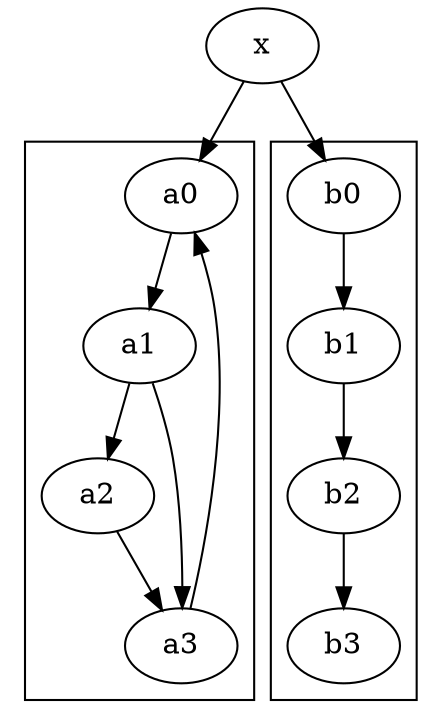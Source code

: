 digraph G {
	node [label="\N"];
	subgraph cluster_c0 {
		a0
		a1
		a2
		a3
		a0 -> a1
		a1 -> a2
		a2 -> a3
		a1 -> a3
		a3 -> a0
	}
	subgraph cluster_c1 {
		b0
		b1
		b2
		b3
		b0 -> b1
		b1 -> b2
		b2 -> b3
	}
	x
	x -> a0
	x -> b0
}
